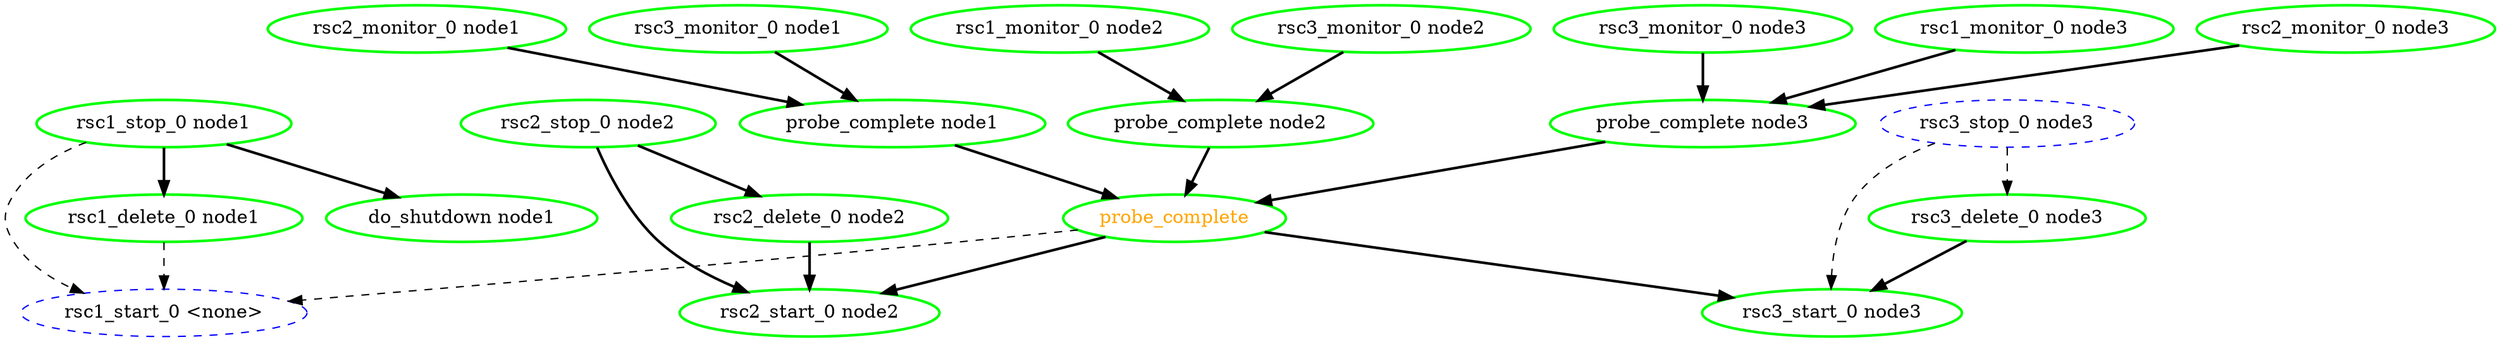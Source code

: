 digraph "g" {
	size = "30,30"
"rsc1_stop_0 node1" [ style=bold color="green" fontcolor="black" ]
"rsc1_delete_0 node1" [ style=bold color="green" fontcolor="black" ]
"rsc1_start_0 <none>" [ style="dashed" color="blue" fontcolor="black" ]
"rsc2_stop_0 node2" [ style=bold color="green" fontcolor="black" ]
"rsc2_delete_0 node2" [ style=bold color="green" fontcolor="black" ]
"rsc2_start_0 node2" [ style=bold color="green" fontcolor="black" ]
"rsc3_stop_0 node3" [ style="dashed" color="blue" fontcolor="black" ]
"rsc3_delete_0 node3" [ style=bold color="green" fontcolor="black" ]
"rsc3_start_0 node3" [ style=bold color="green" fontcolor="black" ]
"probe_complete" [ style=bold color="green" fontcolor="orange" ]
"probe_complete node1" [ style=bold color="green" fontcolor="black" ]
"rsc2_monitor_0 node1" [ style=bold color="green" fontcolor="black" ]
"rsc3_monitor_0 node1" [ style=bold color="green" fontcolor="black" ]
"probe_complete node2" [ style=bold color="green" fontcolor="black" ]
"rsc1_monitor_0 node2" [ style=bold color="green" fontcolor="black" ]
"rsc3_monitor_0 node2" [ style=bold color="green" fontcolor="black" ]
"probe_complete node3" [ style=bold color="green" fontcolor="black" ]
"rsc1_monitor_0 node3" [ style=bold color="green" fontcolor="black" ]
"rsc2_monitor_0 node3" [ style=bold color="green" fontcolor="black" ]
"rsc3_monitor_0 node3" [ style=bold color="green" fontcolor="black" ]
"do_shutdown node1" [ style=bold color="green" fontcolor="black" ]
"rsc1_stop_0 node1" -> "rsc1_delete_0 node1" [ style = bold]
"rsc1_delete_0 node1" -> "rsc1_start_0 <none>" [ style = dashed]
"probe_complete" -> "rsc1_start_0 <none>" [ style = dashed]
"rsc1_stop_0 node1" -> "rsc1_start_0 <none>" [ style = dashed]
"rsc2_stop_0 node2" -> "rsc2_delete_0 node2" [ style = bold]
"rsc2_stop_0 node2" -> "rsc2_start_0 node2" [ style = bold]
"rsc2_delete_0 node2" -> "rsc2_start_0 node2" [ style = bold]
"probe_complete" -> "rsc2_start_0 node2" [ style = bold]
"rsc3_stop_0 node3" -> "rsc3_delete_0 node3" [ style = dashed]
"rsc3_stop_0 node3" -> "rsc3_start_0 node3" [ style = dashed]
"rsc3_delete_0 node3" -> "rsc3_start_0 node3" [ style = bold]
"probe_complete" -> "rsc3_start_0 node3" [ style = bold]
"probe_complete node1" -> "probe_complete" [ style = bold]
"probe_complete node2" -> "probe_complete" [ style = bold]
"probe_complete node3" -> "probe_complete" [ style = bold]
"rsc2_monitor_0 node1" -> "probe_complete node1" [ style = bold]
"rsc3_monitor_0 node1" -> "probe_complete node1" [ style = bold]
"rsc1_monitor_0 node2" -> "probe_complete node2" [ style = bold]
"rsc3_monitor_0 node2" -> "probe_complete node2" [ style = bold]
"rsc1_monitor_0 node3" -> "probe_complete node3" [ style = bold]
"rsc2_monitor_0 node3" -> "probe_complete node3" [ style = bold]
"rsc3_monitor_0 node3" -> "probe_complete node3" [ style = bold]
"rsc1_stop_0 node1" -> "do_shutdown node1" [ style = bold]
}
